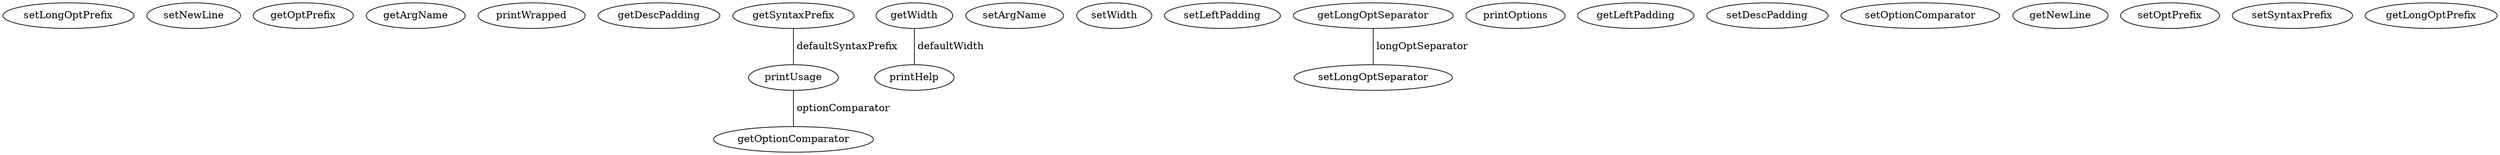 digraph G {
setLongOptPrefix;
setNewLine;
getOptPrefix;
getArgName;
printWrapped;
getDescPadding;
getSyntaxPrefix;
getWidth;
setArgName;
printUsage;
setWidth;
setLeftPadding;
getLongOptSeparator;
printOptions;
printHelp;
getLeftPadding;
getOptionComparator;
setDescPadding;
setLongOptSeparator;
setOptionComparator;
getNewLine;
setOptPrefix;
setSyntaxPrefix;
getLongOptPrefix;
getSyntaxPrefix -> printUsage [label=" defaultSyntaxPrefix", dir=none];
getWidth -> printHelp [label=" defaultWidth", dir=none];
printUsage -> getOptionComparator [label=" optionComparator", dir=none];
getLongOptSeparator -> setLongOptSeparator [label=" longOptSeparator", dir=none];
}